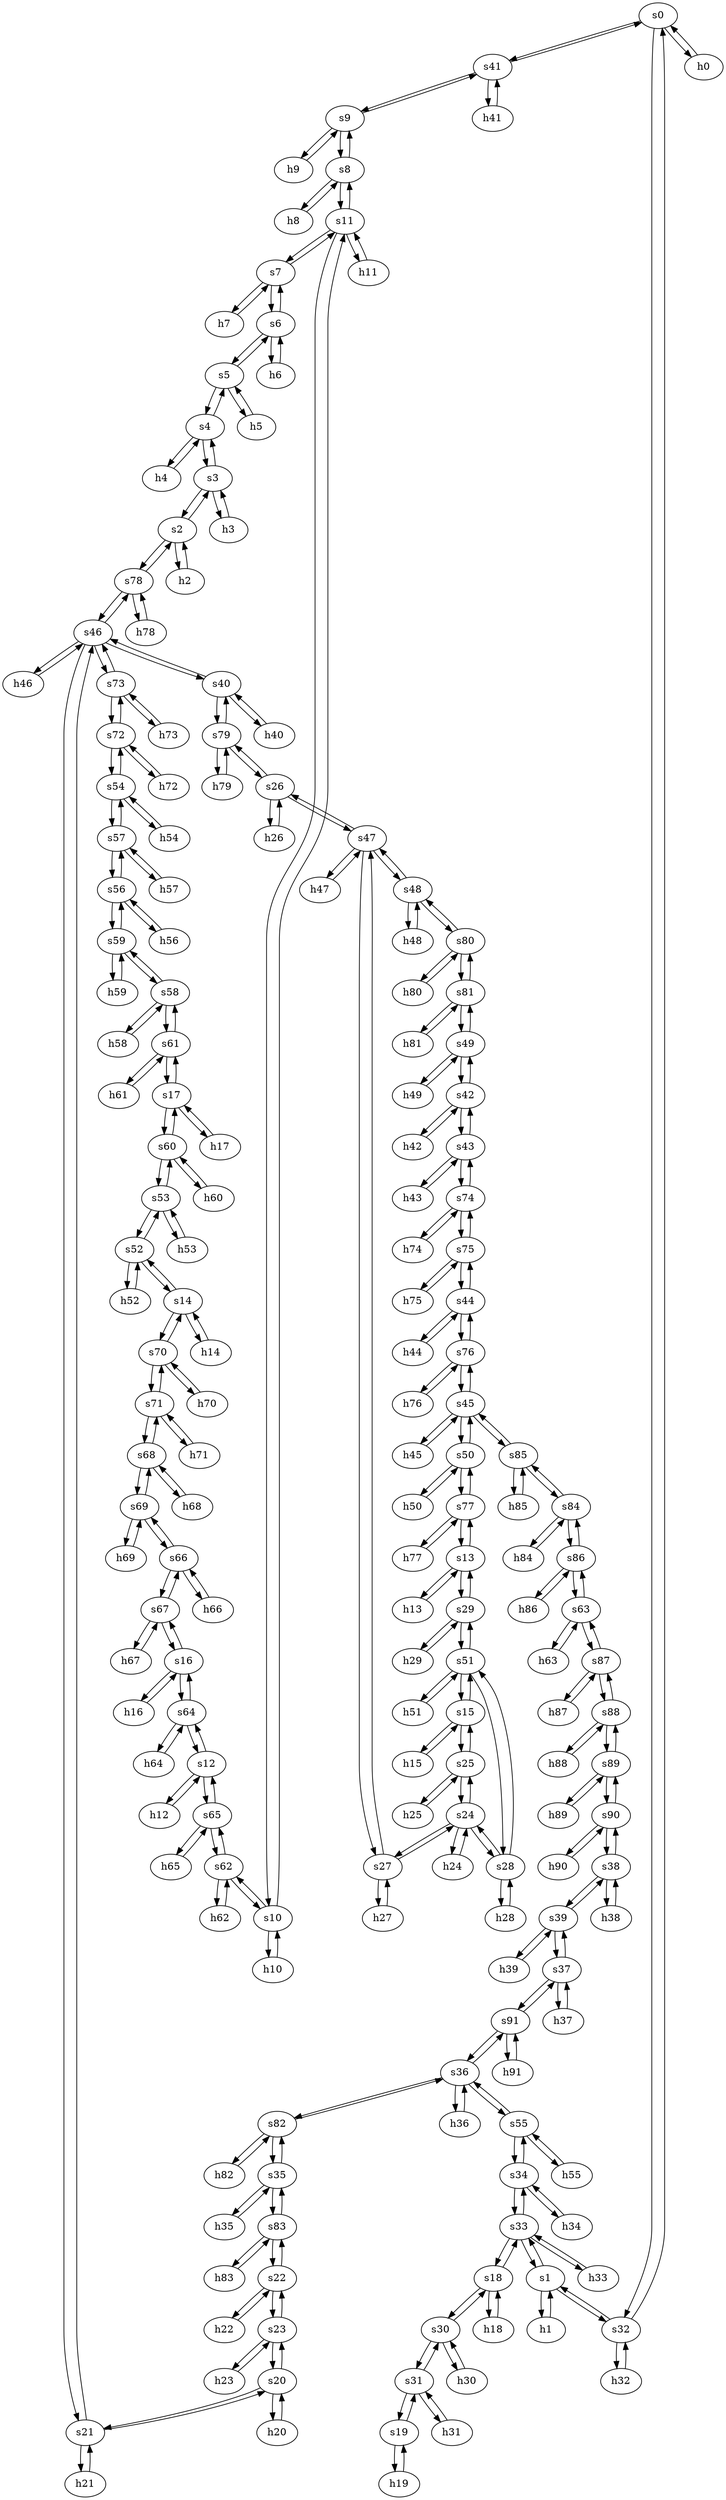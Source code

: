 strict digraph Viatel {
	s0	 [id=0,
		type=switch];
	s41	 [id=41,
		type=switch];
	s0 -> s41	 [capacity="1Gbps",
		cost=1,
		dst_port=2,
		src_port=3];
	s32	 [id=32,
		type=switch];
	s0 -> s32	 [capacity="1Gbps",
		cost=1,
		dst_port=2,
		src_port=2];
	h0	 [ip="111.0.0.0",
		mac="00:00:00:00:0:0",
		type=host];
	s0 -> h0	 [capacity="1Gbps",
		cost=1,
		dst_port=1,
		src_port=1];
	s7	 [id=7,
		type=switch];
	h7	 [ip="111.0.7.7",
		mac="00:00:00:00:7:7",
		type=host];
	s7 -> h7	 [capacity="1Gbps",
		cost=1,
		dst_port=1,
		src_port=1];
	s11	 [id=11,
		type=switch];
	s7 -> s11	 [capacity="1Gbps",
		cost=1,
		dst_port=2,
		src_port=3];
	s6	 [id=6,
		type=switch];
	s7 -> s6	 [capacity="1Gbps",
		cost=1,
		dst_port=3,
		src_port=2];
	h20	 [ip="111.0.20.20",
		mac="00:00:00:00:20:20",
		type=host];
	s20	 [id=20,
		type=switch];
	h20 -> s20	 [capacity="1Gbps",
		cost=1,
		dst_port=1,
		src_port=1];
	h47	 [ip="111.0.47.47",
		mac="00:00:00:00:47:47",
		type=host];
	s47	 [id=47,
		type=switch];
	h47 -> s47	 [capacity="1Gbps",
		cost=1,
		dst_port=1,
		src_port=1];
	h46	 [ip="111.0.46.46",
		mac="00:00:00:00:46:46",
		type=host];
	s46	 [id=46,
		type=switch];
	h46 -> s46	 [capacity="1Gbps",
		cost=1,
		dst_port=1,
		src_port=1];
	h45	 [ip="111.0.45.45",
		mac="00:00:00:00:45:45",
		type=host];
	s45	 [id=45,
		type=switch];
	h45 -> s45	 [capacity="1Gbps",
		cost=1,
		dst_port=1,
		src_port=1];
	h44	 [ip="111.0.44.44",
		mac="00:00:00:00:44:44",
		type=host];
	s44	 [id=44,
		type=switch];
	h44 -> s44	 [capacity="1Gbps",
		cost=1,
		dst_port=1,
		src_port=1];
	h43	 [ip="111.0.43.43",
		mac="00:00:00:00:43:43",
		type=host];
	s43	 [id=43,
		type=switch];
	h43 -> s43	 [capacity="1Gbps",
		cost=1,
		dst_port=1,
		src_port=1];
	s5	 [id=5,
		type=switch];
	s5 -> s6	 [capacity="1Gbps",
		cost=1,
		dst_port=2,
		src_port=3];
	s4	 [id=4,
		type=switch];
	s5 -> s4	 [capacity="1Gbps",
		cost=1,
		dst_port=3,
		src_port=2];
	h5	 [ip="111.0.5.5",
		mac="00:00:00:00:5:5",
		type=host];
	s5 -> h5	 [capacity="1Gbps",
		cost=1,
		dst_port=1,
		src_port=1];
	h41	 [ip="111.0.41.41",
		mac="00:00:00:00:41:41",
		type=host];
	h41 -> s41	 [capacity="1Gbps",
		cost=1,
		dst_port=1,
		src_port=1];
	h40	 [ip="111.0.40.40",
		mac="00:00:00:00:40:40",
		type=host];
	s40	 [id=40,
		type=switch];
	h40 -> s40	 [capacity="1Gbps",
		cost=1,
		dst_port=1,
		src_port=1];
	s4 -> s5	 [capacity="1Gbps",
		cost=1,
		dst_port=2,
		src_port=3];
	h4	 [ip="111.0.4.4",
		mac="00:00:00:00:4:4",
		type=host];
	s4 -> h4	 [capacity="1Gbps",
		cost=1,
		dst_port=1,
		src_port=1];
	s3	 [id=3,
		type=switch];
	s4 -> s3	 [capacity="1Gbps",
		cost=1,
		dst_port=3,
		src_port=2];
	h49	 [ip="111.0.49.49",
		mac="00:00:00:00:49:49",
		type=host];
	s49	 [id=49,
		type=switch];
	h49 -> s49	 [capacity="1Gbps",
		cost=1,
		dst_port=1,
		src_port=1];
	h48	 [ip="111.0.48.48",
		mac="00:00:00:00:48:48",
		type=host];
	s48	 [id=48,
		type=switch];
	h48 -> s48	 [capacity="1Gbps",
		cost=1,
		dst_port=1,
		src_port=1];
	s57	 [id=57,
		type=switch];
	s54	 [id=54,
		type=switch];
	s57 -> s54	 [capacity="1Gbps",
		cost=1,
		dst_port=3,
		src_port=2];
	s56	 [id=56,
		type=switch];
	s57 -> s56	 [capacity="1Gbps",
		cost=1,
		dst_port=2,
		src_port=3];
	h57	 [ip="111.0.57.57",
		mac="00:00:00:00:57:57",
		type=host];
	s57 -> h57	 [capacity="1Gbps",
		cost=1,
		dst_port=1,
		src_port=1];
	s59	 [id=59,
		type=switch];
	s56 -> s59	 [capacity="1Gbps",
		cost=1,
		dst_port=2,
		src_port=3];
	s56 -> s57	 [capacity="1Gbps",
		cost=1,
		dst_port=3,
		src_port=2];
	h56	 [ip="111.0.56.56",
		mac="00:00:00:00:56:56",
		type=host];
	s56 -> h56	 [capacity="1Gbps",
		cost=1,
		dst_port=1,
		src_port=1];
	s55	 [id=55,
		type=switch];
	s34	 [id=34,
		type=switch];
	s55 -> s34	 [capacity="1Gbps",
		cost=1,
		dst_port=3,
		src_port=2];
	h55	 [ip="111.0.55.55",
		mac="00:00:00:00:55:55",
		type=host];
	s55 -> h55	 [capacity="1Gbps",
		cost=1,
		dst_port=1,
		src_port=1];
	s36	 [id=36,
		type=switch];
	s55 -> s36	 [capacity="1Gbps",
		cost=1,
		dst_port=4,
		src_port=3];
	s72	 [id=72,
		type=switch];
	s54 -> s72	 [capacity="1Gbps",
		cost=1,
		dst_port=2,
		src_port=2];
	s54 -> s57	 [capacity="1Gbps",
		cost=1,
		dst_port=2,
		src_port=3];
	h54	 [ip="111.0.54.54",
		mac="00:00:00:00:54:54",
		type=host];
	s54 -> h54	 [capacity="1Gbps",
		cost=1,
		dst_port=1,
		src_port=1];
	s53	 [id=53,
		type=switch];
	s60	 [id=60,
		type=switch];
	s53 -> s60	 [capacity="1Gbps",
		cost=1,
		dst_port=3,
		src_port=3];
	s52	 [id=52,
		type=switch];
	s53 -> s52	 [capacity="1Gbps",
		cost=1,
		dst_port=3,
		src_port=2];
	h53	 [ip="111.0.53.53",
		mac="00:00:00:00:53:53",
		type=host];
	s53 -> h53	 [capacity="1Gbps",
		cost=1,
		dst_port=1,
		src_port=1];
	s52 -> s53	 [capacity="1Gbps",
		cost=1,
		dst_port=2,
		src_port=3];
	h52	 [ip="111.0.52.52",
		mac="00:00:00:00:52:52",
		type=host];
	s52 -> h52	 [capacity="1Gbps",
		cost=1,
		dst_port=1,
		src_port=1];
	s14	 [id=14,
		type=switch];
	s52 -> s14	 [capacity="1Gbps",
		cost=1,
		dst_port=2,
		src_port=2];
	s51	 [id=51,
		type=switch];
	s29	 [id=29,
		type=switch];
	s51 -> s29	 [capacity="1Gbps",
		cost=1,
		dst_port=3,
		src_port=4];
	s15	 [id=15,
		type=switch];
	s51 -> s15	 [capacity="1Gbps",
		cost=1,
		dst_port=3,
		src_port=2];
	s28	 [id=28,
		type=switch];
	s51 -> s28	 [capacity="1Gbps",
		cost=1,
		dst_port=3,
		src_port=3];
	h51	 [ip="111.0.51.51",
		mac="00:00:00:00:51:51",
		type=host];
	s51 -> h51	 [capacity="1Gbps",
		cost=1,
		dst_port=1,
		src_port=1];
	s50	 [id=50,
		type=switch];
	s50 -> s45	 [capacity="1Gbps",
		cost=1,
		dst_port=2,
		src_port=2];
	s77	 [id=77,
		type=switch];
	s50 -> s77	 [capacity="1Gbps",
		cost=1,
		dst_port=3,
		src_port=3];
	h50	 [ip="111.0.50.50",
		mac="00:00:00:00:50:50",
		type=host];
	s50 -> h50	 [capacity="1Gbps",
		cost=1,
		dst_port=1,
		src_port=1];
	h59	 [ip="111.0.59.59",
		mac="00:00:00:00:59:59",
		type=host];
	s59 -> h59	 [capacity="1Gbps",
		cost=1,
		dst_port=1,
		src_port=1];
	s58	 [id=58,
		type=switch];
	s59 -> s58	 [capacity="1Gbps",
		cost=1,
		dst_port=2,
		src_port=3];
	s59 -> s56	 [capacity="1Gbps",
		cost=1,
		dst_port=3,
		src_port=2];
	h58	 [ip="111.0.58.58",
		mac="00:00:00:00:58:58",
		type=host];
	s58 -> h58	 [capacity="1Gbps",
		cost=1,
		dst_port=1,
		src_port=1];
	s58 -> s59	 [capacity="1Gbps",
		cost=1,
		dst_port=3,
		src_port=2];
	s61	 [id=61,
		type=switch];
	s58 -> s61	 [capacity="1Gbps",
		cost=1,
		dst_port=3,
		src_port=3];
	h54 -> s54	 [capacity="1Gbps",
		cost=1,
		dst_port=1,
		src_port=1];
	h55 -> s55	 [capacity="1Gbps",
		cost=1,
		dst_port=1,
		src_port=1];
	h56 -> s56	 [capacity="1Gbps",
		cost=1,
		dst_port=1,
		src_port=1];
	h57 -> s57	 [capacity="1Gbps",
		cost=1,
		dst_port=1,
		src_port=1];
	h50 -> s50	 [capacity="1Gbps",
		cost=1,
		dst_port=1,
		src_port=1];
	h51 -> s51	 [capacity="1Gbps",
		cost=1,
		dst_port=1,
		src_port=1];
	h52 -> s52	 [capacity="1Gbps",
		cost=1,
		dst_port=1,
		src_port=1];
	h53 -> s53	 [capacity="1Gbps",
		cost=1,
		dst_port=1,
		src_port=1];
	h58 -> s58	 [capacity="1Gbps",
		cost=1,
		dst_port=1,
		src_port=1];
	h59 -> s59	 [capacity="1Gbps",
		cost=1,
		dst_port=1,
		src_port=1];
	s44 -> h44	 [capacity="1Gbps",
		cost=1,
		dst_port=1,
		src_port=1];
	s75	 [id=75,
		type=switch];
	s44 -> s75	 [capacity="1Gbps",
		cost=1,
		dst_port=2,
		src_port=2];
	s76	 [id=76,
		type=switch];
	s44 -> s76	 [capacity="1Gbps",
		cost=1,
		dst_port=2,
		src_port=3];
	h24	 [ip="111.0.24.24",
		mac="00:00:00:00:24:24",
		type=host];
	s24	 [id=24,
		type=switch];
	h24 -> s24	 [capacity="1Gbps",
		cost=1,
		dst_port=1,
		src_port=1];
	s46 -> h46	 [capacity="1Gbps",
		cost=1,
		dst_port=1,
		src_port=1];
	s73	 [id=73,
		type=switch];
	s46 -> s73	 [capacity="1Gbps",
		cost=1,
		dst_port=2,
		src_port=4];
	s46 -> s40	 [capacity="1Gbps",
		cost=1,
		dst_port=2,
		src_port=3];
	s21	 [id=21,
		type=switch];
	s46 -> s21	 [capacity="1Gbps",
		cost=1,
		dst_port=3,
		src_port=2];
	s78	 [id=78,
		type=switch];
	s46 -> s78	 [capacity="1Gbps",
		cost=1,
		dst_port=3,
		src_port=5];
	s27	 [id=27,
		type=switch];
	s47 -> s27	 [capacity="1Gbps",
		cost=1,
		dst_port=3,
		src_port=3];
	s26	 [id=26,
		type=switch];
	s47 -> s26	 [capacity="1Gbps",
		cost=1,
		dst_port=3,
		src_port=2];
	s47 -> h47	 [capacity="1Gbps",
		cost=1,
		dst_port=1,
		src_port=1];
	s47 -> s48	 [capacity="1Gbps",
		cost=1,
		dst_port=2,
		src_port=4];
	s40 -> h40	 [capacity="1Gbps",
		cost=1,
		dst_port=1,
		src_port=1];
	s79	 [id=79,
		type=switch];
	s40 -> s79	 [capacity="1Gbps",
		cost=1,
		dst_port=3,
		src_port=3];
	s40 -> s46	 [capacity="1Gbps",
		cost=1,
		dst_port=3,
		src_port=2];
	s41 -> s0	 [capacity="1Gbps",
		cost=1,
		dst_port=3,
		src_port=2];
	s41 -> h41	 [capacity="1Gbps",
		cost=1,
		dst_port=1,
		src_port=1];
	s9	 [id=9,
		type=switch];
	s41 -> s9	 [capacity="1Gbps",
		cost=1,
		dst_port=3,
		src_port=3];
	s42	 [id=42,
		type=switch];
	s42 -> s49	 [capacity="1Gbps",
		cost=1,
		dst_port=2,
		src_port=2];
	s42 -> s43	 [capacity="1Gbps",
		cost=1,
		dst_port=2,
		src_port=3];
	h42	 [ip="111.0.42.42",
		mac="00:00:00:00:42:42",
		type=host];
	s42 -> h42	 [capacity="1Gbps",
		cost=1,
		dst_port=1,
		src_port=1];
	s43 -> h43	 [capacity="1Gbps",
		cost=1,
		dst_port=1,
		src_port=1];
	s43 -> s42	 [capacity="1Gbps",
		cost=1,
		dst_port=3,
		src_port=2];
	s74	 [id=74,
		type=switch];
	s43 -> s74	 [capacity="1Gbps",
		cost=1,
		dst_port=2,
		src_port=3];
	s48 -> s47	 [capacity="1Gbps",
		cost=1,
		dst_port=4,
		src_port=2];
	s48 -> h48	 [capacity="1Gbps",
		cost=1,
		dst_port=1,
		src_port=1];
	s80	 [id=80,
		type=switch];
	s48 -> s80	 [capacity="1Gbps",
		cost=1,
		dst_port=2,
		src_port=3];
	s49 -> h49	 [capacity="1Gbps",
		cost=1,
		dst_port=1,
		src_port=1];
	s81	 [id=81,
		type=switch];
	s49 -> s81	 [capacity="1Gbps",
		cost=1,
		dst_port=2,
		src_port=3];
	s49 -> s42	 [capacity="1Gbps",
		cost=1,
		dst_port=2,
		src_port=2];
	h42 -> s42	 [capacity="1Gbps",
		cost=1,
		dst_port=1,
		src_port=1];
	h69	 [ip="111.0.69.69",
		mac="00:00:00:00:69:69",
		type=host];
	s69	 [id=69,
		type=switch];
	h69 -> s69	 [capacity="1Gbps",
		cost=1,
		dst_port=1,
		src_port=1];
	h68	 [ip="111.0.68.68",
		mac="00:00:00:00:68:68",
		type=host];
	s68	 [id=68,
		type=switch];
	h68 -> s68	 [capacity="1Gbps",
		cost=1,
		dst_port=1,
		src_port=1];
	h61	 [ip="111.0.61.61",
		mac="00:00:00:00:61:61",
		type=host];
	h61 -> s61	 [capacity="1Gbps",
		cost=1,
		dst_port=1,
		src_port=1];
	h60	 [ip="111.0.60.60",
		mac="00:00:00:00:60:60",
		type=host];
	h60 -> s60	 [capacity="1Gbps",
		cost=1,
		dst_port=1,
		src_port=1];
	h63	 [ip="111.0.63.63",
		mac="00:00:00:00:63:63",
		type=host];
	s63	 [id=63,
		type=switch];
	h63 -> s63	 [capacity="1Gbps",
		cost=1,
		dst_port=1,
		src_port=1];
	h62	 [ip="111.0.62.62",
		mac="00:00:00:00:62:62",
		type=host];
	s62	 [id=62,
		type=switch];
	h62 -> s62	 [capacity="1Gbps",
		cost=1,
		dst_port=1,
		src_port=1];
	h65	 [ip="111.0.65.65",
		mac="00:00:00:00:65:65",
		type=host];
	s65	 [id=65,
		type=switch];
	h65 -> s65	 [capacity="1Gbps",
		cost=1,
		dst_port=1,
		src_port=1];
	h64	 [ip="111.0.64.64",
		mac="00:00:00:00:64:64",
		type=host];
	s64	 [id=64,
		type=switch];
	h64 -> s64	 [capacity="1Gbps",
		cost=1,
		dst_port=1,
		src_port=1];
	h67	 [ip="111.0.67.67",
		mac="00:00:00:00:67:67",
		type=host];
	s67	 [id=67,
		type=switch];
	h67 -> s67	 [capacity="1Gbps",
		cost=1,
		dst_port=1,
		src_port=1];
	h66	 [ip="111.0.66.66",
		mac="00:00:00:00:66:66",
		type=host];
	s66	 [id=66,
		type=switch];
	h66 -> s66	 [capacity="1Gbps",
		cost=1,
		dst_port=1,
		src_port=1];
	s45 -> h45	 [capacity="1Gbps",
		cost=1,
		dst_port=1,
		src_port=1];
	s85	 [id=85,
		type=switch];
	s45 -> s85	 [capacity="1Gbps",
		cost=1,
		dst_port=2,
		src_port=4];
	s45 -> s76	 [capacity="1Gbps",
		cost=1,
		dst_port=3,
		src_port=3];
	s45 -> s50	 [capacity="1Gbps",
		cost=1,
		dst_port=2,
		src_port=2];
	s79 -> s26	 [capacity="1Gbps",
		cost=1,
		dst_port=2,
		src_port=2];
	s79 -> s40	 [capacity="1Gbps",
		cost=1,
		dst_port=3,
		src_port=3];
	h79	 [ip="111.0.79.79",
		mac="00:00:00:00:79:79",
		type=host];
	s79 -> h79	 [capacity="1Gbps",
		cost=1,
		dst_port=1,
		src_port=1];
	s2	 [id=2,
		type=switch];
	s78 -> s2	 [capacity="1Gbps",
		cost=1,
		dst_port=3,
		src_port=2];
	h78	 [ip="111.0.78.78",
		mac="00:00:00:00:78:78",
		type=host];
	s78 -> h78	 [capacity="1Gbps",
		cost=1,
		dst_port=1,
		src_port=1];
	s78 -> s46	 [capacity="1Gbps",
		cost=1,
		dst_port=5,
		src_port=3];
	s71	 [id=71,
		type=switch];
	s70	 [id=70,
		type=switch];
	s71 -> s70	 [capacity="1Gbps",
		cost=1,
		dst_port=3,
		src_port=3];
	s71 -> s68	 [capacity="1Gbps",
		cost=1,
		dst_port=3,
		src_port=2];
	h71	 [ip="111.0.71.71",
		mac="00:00:00:00:71:71",
		type=host];
	s71 -> h71	 [capacity="1Gbps",
		cost=1,
		dst_port=1,
		src_port=1];
	s70 -> s71	 [capacity="1Gbps",
		cost=1,
		dst_port=3,
		src_port=3];
	h70	 [ip="111.0.70.70",
		mac="00:00:00:00:70:70",
		type=host];
	s70 -> h70	 [capacity="1Gbps",
		cost=1,
		dst_port=1,
		src_port=1];
	s70 -> s14	 [capacity="1Gbps",
		cost=1,
		dst_port=3,
		src_port=2];
	s73 -> s72	 [capacity="1Gbps",
		cost=1,
		dst_port=3,
		src_port=3];
	s73 -> s46	 [capacity="1Gbps",
		cost=1,
		dst_port=4,
		src_port=2];
	h73	 [ip="111.0.73.73",
		mac="00:00:00:00:73:73",
		type=host];
	s73 -> h73	 [capacity="1Gbps",
		cost=1,
		dst_port=1,
		src_port=1];
	s72 -> s73	 [capacity="1Gbps",
		cost=1,
		dst_port=3,
		src_port=3];
	s72 -> s54	 [capacity="1Gbps",
		cost=1,
		dst_port=2,
		src_port=2];
	h72	 [ip="111.0.72.72",
		mac="00:00:00:00:72:72",
		type=host];
	s72 -> h72	 [capacity="1Gbps",
		cost=1,
		dst_port=1,
		src_port=1];
	s75 -> s44	 [capacity="1Gbps",
		cost=1,
		dst_port=2,
		src_port=2];
	h75	 [ip="111.0.75.75",
		mac="00:00:00:00:75:75",
		type=host];
	s75 -> h75	 [capacity="1Gbps",
		cost=1,
		dst_port=1,
		src_port=1];
	s75 -> s74	 [capacity="1Gbps",
		cost=1,
		dst_port=3,
		src_port=3];
	s74 -> s75	 [capacity="1Gbps",
		cost=1,
		dst_port=3,
		src_port=3];
	s74 -> s43	 [capacity="1Gbps",
		cost=1,
		dst_port=3,
		src_port=2];
	h74	 [ip="111.0.74.74",
		mac="00:00:00:00:74:74",
		type=host];
	s74 -> h74	 [capacity="1Gbps",
		cost=1,
		dst_port=1,
		src_port=1];
	h77	 [ip="111.0.77.77",
		mac="00:00:00:00:77:77",
		type=host];
	s77 -> h77	 [capacity="1Gbps",
		cost=1,
		dst_port=1,
		src_port=1];
	s13	 [id=13,
		type=switch];
	s77 -> s13	 [capacity="1Gbps",
		cost=1,
		dst_port=3,
		src_port=2];
	s77 -> s50	 [capacity="1Gbps",
		cost=1,
		dst_port=3,
		src_port=3];
	h76	 [ip="111.0.76.76",
		mac="00:00:00:00:76:76",
		type=host];
	s76 -> h76	 [capacity="1Gbps",
		cost=1,
		dst_port=1,
		src_port=1];
	s76 -> s44	 [capacity="1Gbps",
		cost=1,
		dst_port=3,
		src_port=2];
	s76 -> s45	 [capacity="1Gbps",
		cost=1,
		dst_port=3,
		src_port=3];
	s19	 [id=19,
		type=switch];
	h19	 [ip="111.0.19.19",
		mac="00:00:00:00:19:19",
		type=host];
	s19 -> h19	 [capacity="1Gbps",
		cost=1,
		dst_port=1,
		src_port=1];
	s31	 [id=31,
		type=switch];
	s19 -> s31	 [capacity="1Gbps",
		cost=1,
		dst_port=2,
		src_port=2];
	s18	 [id=18,
		type=switch];
	s33	 [id=33,
		type=switch];
	s18 -> s33	 [capacity="1Gbps",
		cost=1,
		dst_port=3,
		src_port=2];
	h18	 [ip="111.0.18.18",
		mac="00:00:00:00:18:18",
		type=host];
	s18 -> h18	 [capacity="1Gbps",
		cost=1,
		dst_port=1,
		src_port=1];
	s30	 [id=30,
		type=switch];
	s18 -> s30	 [capacity="1Gbps",
		cost=1,
		dst_port=2,
		src_port=3];
	h13	 [ip="111.0.13.13",
		mac="00:00:00:00:13:13",
		type=host];
	s13 -> h13	 [capacity="1Gbps",
		cost=1,
		dst_port=1,
		src_port=1];
	s13 -> s29	 [capacity="1Gbps",
		cost=1,
		dst_port=2,
		src_port=2];
	s13 -> s77	 [capacity="1Gbps",
		cost=1,
		dst_port=2,
		src_port=3];
	s12	 [id=12,
		type=switch];
	s12 -> s64	 [capacity="1Gbps",
		cost=1,
		dst_port=2,
		src_port=2];
	h12	 [ip="111.0.12.12",
		mac="00:00:00:00:12:12",
		type=host];
	s12 -> h12	 [capacity="1Gbps",
		cost=1,
		dst_port=1,
		src_port=1];
	s12 -> s65	 [capacity="1Gbps",
		cost=1,
		dst_port=2,
		src_port=3];
	s10	 [id=10,
		type=switch];
	s11 -> s10	 [capacity="1Gbps",
		cost=1,
		dst_port=2,
		src_port=4];
	s11 -> s7	 [capacity="1Gbps",
		cost=1,
		dst_port=3,
		src_port=2];
	s8	 [id=8,
		type=switch];
	s11 -> s8	 [capacity="1Gbps",
		cost=1,
		dst_port=3,
		src_port=3];
	h11	 [ip="111.0.11.11",
		mac="00:00:00:00:11:11",
		type=host];
	s11 -> h11	 [capacity="1Gbps",
		cost=1,
		dst_port=1,
		src_port=1];
	s10 -> s62	 [capacity="1Gbps",
		cost=1,
		dst_port=2,
		src_port=3];
	s10 -> s11	 [capacity="1Gbps",
		cost=1,
		dst_port=4,
		src_port=2];
	h10	 [ip="111.0.10.10",
		mac="00:00:00:00:10:10",
		type=host];
	s10 -> h10	 [capacity="1Gbps",
		cost=1,
		dst_port=1,
		src_port=1];
	s17	 [id=17,
		type=switch];
	s17 -> s60	 [capacity="1Gbps",
		cost=1,
		dst_port=2,
		src_port=2];
	h17	 [ip="111.0.17.17",
		mac="00:00:00:00:17:17",
		type=host];
	s17 -> h17	 [capacity="1Gbps",
		cost=1,
		dst_port=1,
		src_port=1];
	s17 -> s61	 [capacity="1Gbps",
		cost=1,
		dst_port=2,
		src_port=3];
	s16	 [id=16,
		type=switch];
	s16 -> s64	 [capacity="1Gbps",
		cost=1,
		dst_port=3,
		src_port=2];
	s16 -> s67	 [capacity="1Gbps",
		cost=1,
		dst_port=2,
		src_port=3];
	h16	 [ip="111.0.16.16",
		mac="00:00:00:00:16:16",
		type=host];
	s16 -> h16	 [capacity="1Gbps",
		cost=1,
		dst_port=1,
		src_port=1];
	s25	 [id=25,
		type=switch];
	s15 -> s25	 [capacity="1Gbps",
		cost=1,
		dst_port=2,
		src_port=2];
	h15	 [ip="111.0.15.15",
		mac="00:00:00:00:15:15",
		type=host];
	s15 -> h15	 [capacity="1Gbps",
		cost=1,
		dst_port=1,
		src_port=1];
	s15 -> s51	 [capacity="1Gbps",
		cost=1,
		dst_port=2,
		src_port=3];
	s14 -> s52	 [capacity="1Gbps",
		cost=1,
		dst_port=2,
		src_port=2];
	s14 -> s70	 [capacity="1Gbps",
		cost=1,
		dst_port=2,
		src_port=3];
	h14	 [ip="111.0.14.14",
		mac="00:00:00:00:14:14",
		type=host];
	s14 -> h14	 [capacity="1Gbps",
		cost=1,
		dst_port=1,
		src_port=1];
	s91	 [id=91,
		type=switch];
	h91	 [ip="111.0.91.91",
		mac="00:00:00:00:91:91",
		type=host];
	s91 -> h91	 [capacity="1Gbps",
		cost=1,
		dst_port=1,
		src_port=1];
	s37	 [id=37,
		type=switch];
	s91 -> s37	 [capacity="1Gbps",
		cost=1,
		dst_port=2,
		src_port=3];
	s91 -> s36	 [capacity="1Gbps",
		cost=1,
		dst_port=3,
		src_port=2];
	s90	 [id=90,
		type=switch];
	s38	 [id=38,
		type=switch];
	s90 -> s38	 [capacity="1Gbps",
		cost=1,
		dst_port=2,
		src_port=2];
	h90	 [ip="111.0.90.90",
		mac="00:00:00:00:90:90",
		type=host];
	s90 -> h90	 [capacity="1Gbps",
		cost=1,
		dst_port=1,
		src_port=1];
	s89	 [id=89,
		type=switch];
	s90 -> s89	 [capacity="1Gbps",
		cost=1,
		dst_port=3,
		src_port=3];
	h78 -> s78	 [capacity="1Gbps",
		cost=1,
		dst_port=1,
		src_port=1];
	h79 -> s79	 [capacity="1Gbps",
		cost=1,
		dst_port=1,
		src_port=1];
	h76 -> s76	 [capacity="1Gbps",
		cost=1,
		dst_port=1,
		src_port=1];
	h77 -> s77	 [capacity="1Gbps",
		cost=1,
		dst_port=1,
		src_port=1];
	h74 -> s74	 [capacity="1Gbps",
		cost=1,
		dst_port=1,
		src_port=1];
	h75 -> s75	 [capacity="1Gbps",
		cost=1,
		dst_port=1,
		src_port=1];
	h72 -> s72	 [capacity="1Gbps",
		cost=1,
		dst_port=1,
		src_port=1];
	h73 -> s73	 [capacity="1Gbps",
		cost=1,
		dst_port=1,
		src_port=1];
	h70 -> s70	 [capacity="1Gbps",
		cost=1,
		dst_port=1,
		src_port=1];
	h71 -> s71	 [capacity="1Gbps",
		cost=1,
		dst_port=1,
		src_port=1];
	s68 -> s69	 [capacity="1Gbps",
		cost=1,
		dst_port=3,
		src_port=2];
	s68 -> s71	 [capacity="1Gbps",
		cost=1,
		dst_port=2,
		src_port=3];
	s68 -> h68	 [capacity="1Gbps",
		cost=1,
		dst_port=1,
		src_port=1];
	s69 -> s66	 [capacity="1Gbps",
		cost=1,
		dst_port=3,
		src_port=2];
	s69 -> s68	 [capacity="1Gbps",
		cost=1,
		dst_port=2,
		src_port=3];
	s69 -> h69	 [capacity="1Gbps",
		cost=1,
		dst_port=1,
		src_port=1];
	s66 -> s69	 [capacity="1Gbps",
		cost=1,
		dst_port=2,
		src_port=3];
	s66 -> h66	 [capacity="1Gbps",
		cost=1,
		dst_port=1,
		src_port=1];
	s66 -> s67	 [capacity="1Gbps",
		cost=1,
		dst_port=3,
		src_port=2];
	s67 -> s66	 [capacity="1Gbps",
		cost=1,
		dst_port=2,
		src_port=3];
	s67 -> s16	 [capacity="1Gbps",
		cost=1,
		dst_port=3,
		src_port=2];
	s67 -> h67	 [capacity="1Gbps",
		cost=1,
		dst_port=1,
		src_port=1];
	s64 -> s12	 [capacity="1Gbps",
		cost=1,
		dst_port=2,
		src_port=2];
	s64 -> h64	 [capacity="1Gbps",
		cost=1,
		dst_port=1,
		src_port=1];
	s64 -> s16	 [capacity="1Gbps",
		cost=1,
		dst_port=2,
		src_port=3];
	s65 -> s62	 [capacity="1Gbps",
		cost=1,
		dst_port=3,
		src_port=3];
	s65 -> s12	 [capacity="1Gbps",
		cost=1,
		dst_port=3,
		src_port=2];
	s65 -> h65	 [capacity="1Gbps",
		cost=1,
		dst_port=1,
		src_port=1];
	s62 -> s10	 [capacity="1Gbps",
		cost=1,
		dst_port=3,
		src_port=2];
	s62 -> h62	 [capacity="1Gbps",
		cost=1,
		dst_port=1,
		src_port=1];
	s62 -> s65	 [capacity="1Gbps",
		cost=1,
		dst_port=3,
		src_port=3];
	s63 -> h63	 [capacity="1Gbps",
		cost=1,
		dst_port=1,
		src_port=1];
	s86	 [id=86,
		type=switch];
	s63 -> s86	 [capacity="1Gbps",
		cost=1,
		dst_port=2,
		src_port=2];
	s87	 [id=87,
		type=switch];
	s63 -> s87	 [capacity="1Gbps",
		cost=1,
		dst_port=2,
		src_port=3];
	s60 -> s53	 [capacity="1Gbps",
		cost=1,
		dst_port=3,
		src_port=3];
	s60 -> s17	 [capacity="1Gbps",
		cost=1,
		dst_port=2,
		src_port=2];
	s60 -> h60	 [capacity="1Gbps",
		cost=1,
		dst_port=1,
		src_port=1];
	s61 -> h61	 [capacity="1Gbps",
		cost=1,
		dst_port=1,
		src_port=1];
	s61 -> s17	 [capacity="1Gbps",
		cost=1,
		dst_port=3,
		src_port=2];
	s61 -> s58	 [capacity="1Gbps",
		cost=1,
		dst_port=3,
		src_port=3];
	h8	 [ip="111.0.8.8",
		mac="00:00:00:00:8:8",
		type=host];
	h8 -> s8	 [capacity="1Gbps",
		cost=1,
		dst_port=1,
		src_port=1];
	h9	 [ip="111.0.9.9",
		mac="00:00:00:00:9:9",
		type=host];
	h9 -> s9	 [capacity="1Gbps",
		cost=1,
		dst_port=1,
		src_port=1];
	h2	 [ip="111.0.2.2",
		mac="00:00:00:00:2:2",
		type=host];
	h2 -> s2	 [capacity="1Gbps",
		cost=1,
		dst_port=1,
		src_port=1];
	h3	 [ip="111.0.3.3",
		mac="00:00:00:00:3:3",
		type=host];
	h3 -> s3	 [capacity="1Gbps",
		cost=1,
		dst_port=1,
		src_port=1];
	h0 -> s0	 [capacity="1Gbps",
		cost=1,
		dst_port=1,
		src_port=1];
	h1	 [ip="111.0.1.1",
		mac="00:00:00:00:1:1",
		type=host];
	s1	 [id=1,
		type=switch];
	h1 -> s1	 [capacity="1Gbps",
		cost=1,
		dst_port=1,
		src_port=1];
	h6	 [ip="111.0.6.6",
		mac="00:00:00:00:6:6",
		type=host];
	h6 -> s6	 [capacity="1Gbps",
		cost=1,
		dst_port=1,
		src_port=1];
	h7 -> s7	 [capacity="1Gbps",
		cost=1,
		dst_port=1,
		src_port=1];
	h4 -> s4	 [capacity="1Gbps",
		cost=1,
		dst_port=1,
		src_port=1];
	h5 -> s5	 [capacity="1Gbps",
		cost=1,
		dst_port=1,
		src_port=1];
	s80 -> s48	 [capacity="1Gbps",
		cost=1,
		dst_port=3,
		src_port=2];
	s80 -> s81	 [capacity="1Gbps",
		cost=1,
		dst_port=3,
		src_port=3];
	h80	 [ip="111.0.80.80",
		mac="00:00:00:00:80:80",
		type=host];
	s80 -> h80	 [capacity="1Gbps",
		cost=1,
		dst_port=1,
		src_port=1];
	s81 -> s49	 [capacity="1Gbps",
		cost=1,
		dst_port=3,
		src_port=2];
	h81	 [ip="111.0.81.81",
		mac="00:00:00:00:81:81",
		type=host];
	s81 -> h81	 [capacity="1Gbps",
		cost=1,
		dst_port=1,
		src_port=1];
	s81 -> s80	 [capacity="1Gbps",
		cost=1,
		dst_port=3,
		src_port=3];
	s82	 [id=82,
		type=switch];
	s35	 [id=35,
		type=switch];
	s82 -> s35	 [capacity="1Gbps",
		cost=1,
		dst_port=2,
		src_port=2];
	s82 -> s36	 [capacity="1Gbps",
		cost=1,
		dst_port=2,
		src_port=3];
	h82	 [ip="111.0.82.82",
		mac="00:00:00:00:82:82",
		type=host];
	s82 -> h82	 [capacity="1Gbps",
		cost=1,
		dst_port=1,
		src_port=1];
	s83	 [id=83,
		type=switch];
	s22	 [id=22,
		type=switch];
	s83 -> s22	 [capacity="1Gbps",
		cost=1,
		dst_port=2,
		src_port=2];
	s83 -> s35	 [capacity="1Gbps",
		cost=1,
		dst_port=3,
		src_port=3];
	h83	 [ip="111.0.83.83",
		mac="00:00:00:00:83:83",
		type=host];
	s83 -> h83	 [capacity="1Gbps",
		cost=1,
		dst_port=1,
		src_port=1];
	s84	 [id=84,
		type=switch];
	s84 -> s85	 [capacity="1Gbps",
		cost=1,
		dst_port=3,
		src_port=2];
	h84	 [ip="111.0.84.84",
		mac="00:00:00:00:84:84",
		type=host];
	s84 -> h84	 [capacity="1Gbps",
		cost=1,
		dst_port=1,
		src_port=1];
	s84 -> s86	 [capacity="1Gbps",
		cost=1,
		dst_port=3,
		src_port=3];
	s85 -> s84	 [capacity="1Gbps",
		cost=1,
		dst_port=2,
		src_port=3];
	h85	 [ip="111.0.85.85",
		mac="00:00:00:00:85:85",
		type=host];
	s85 -> h85	 [capacity="1Gbps",
		cost=1,
		dst_port=1,
		src_port=1];
	s85 -> s45	 [capacity="1Gbps",
		cost=1,
		dst_port=4,
		src_port=2];
	s86 -> s63	 [capacity="1Gbps",
		cost=1,
		dst_port=2,
		src_port=2];
	s86 -> s84	 [capacity="1Gbps",
		cost=1,
		dst_port=3,
		src_port=3];
	h86	 [ip="111.0.86.86",
		mac="00:00:00:00:86:86",
		type=host];
	s86 -> h86	 [capacity="1Gbps",
		cost=1,
		dst_port=1,
		src_port=1];
	h87	 [ip="111.0.87.87",
		mac="00:00:00:00:87:87",
		type=host];
	s87 -> h87	 [capacity="1Gbps",
		cost=1,
		dst_port=1,
		src_port=1];
	s87 -> s63	 [capacity="1Gbps",
		cost=1,
		dst_port=3,
		src_port=2];
	s88	 [id=88,
		type=switch];
	s87 -> s88	 [capacity="1Gbps",
		cost=1,
		dst_port=2,
		src_port=3];
	h88	 [ip="111.0.88.88",
		mac="00:00:00:00:88:88",
		type=host];
	s88 -> h88	 [capacity="1Gbps",
		cost=1,
		dst_port=1,
		src_port=1];
	s88 -> s89	 [capacity="1Gbps",
		cost=1,
		dst_port=2,
		src_port=3];
	s88 -> s87	 [capacity="1Gbps",
		cost=1,
		dst_port=3,
		src_port=2];
	h89	 [ip="111.0.89.89",
		mac="00:00:00:00:89:89",
		type=host];
	s89 -> h89	 [capacity="1Gbps",
		cost=1,
		dst_port=1,
		src_port=1];
	s89 -> s90	 [capacity="1Gbps",
		cost=1,
		dst_port=3,
		src_port=3];
	s89 -> s88	 [capacity="1Gbps",
		cost=1,
		dst_port=3,
		src_port=2];
	h83 -> s83	 [capacity="1Gbps",
		cost=1,
		dst_port=1,
		src_port=1];
	h82 -> s82	 [capacity="1Gbps",
		cost=1,
		dst_port=1,
		src_port=1];
	h81 -> s81	 [capacity="1Gbps",
		cost=1,
		dst_port=1,
		src_port=1];
	h80 -> s80	 [capacity="1Gbps",
		cost=1,
		dst_port=1,
		src_port=1];
	h87 -> s87	 [capacity="1Gbps",
		cost=1,
		dst_port=1,
		src_port=1];
	h86 -> s86	 [capacity="1Gbps",
		cost=1,
		dst_port=1,
		src_port=1];
	h85 -> s85	 [capacity="1Gbps",
		cost=1,
		dst_port=1,
		src_port=1];
	h84 -> s84	 [capacity="1Gbps",
		cost=1,
		dst_port=1,
		src_port=1];
	h89 -> s89	 [capacity="1Gbps",
		cost=1,
		dst_port=1,
		src_port=1];
	h88 -> s88	 [capacity="1Gbps",
		cost=1,
		dst_port=1,
		src_port=1];
	s39	 [id=39,
		type=switch];
	s39 -> s38	 [capacity="1Gbps",
		cost=1,
		dst_port=3,
		src_port=3];
	h39	 [ip="111.0.39.39",
		mac="00:00:00:00:39:39",
		type=host];
	s39 -> h39	 [capacity="1Gbps",
		cost=1,
		dst_port=1,
		src_port=1];
	s39 -> s37	 [capacity="1Gbps",
		cost=1,
		dst_port=3,
		src_port=2];
	h38	 [ip="111.0.38.38",
		mac="00:00:00:00:38:38",
		type=host];
	s38 -> h38	 [capacity="1Gbps",
		cost=1,
		dst_port=1,
		src_port=1];
	s38 -> s39	 [capacity="1Gbps",
		cost=1,
		dst_port=3,
		src_port=3];
	s38 -> s90	 [capacity="1Gbps",
		cost=1,
		dst_port=2,
		src_port=2];
	s35 -> s83	 [capacity="1Gbps",
		cost=1,
		dst_port=3,
		src_port=3];
	s35 -> s82	 [capacity="1Gbps",
		cost=1,
		dst_port=2,
		src_port=2];
	h35	 [ip="111.0.35.35",
		mac="00:00:00:00:35:35",
		type=host];
	s35 -> h35	 [capacity="1Gbps",
		cost=1,
		dst_port=1,
		src_port=1];
	h34	 [ip="111.0.34.34",
		mac="00:00:00:00:34:34",
		type=host];
	s34 -> h34	 [capacity="1Gbps",
		cost=1,
		dst_port=1,
		src_port=1];
	s34 -> s33	 [capacity="1Gbps",
		cost=1,
		dst_port=4,
		src_port=2];
	s34 -> s55	 [capacity="1Gbps",
		cost=1,
		dst_port=2,
		src_port=3];
	s37 -> s91	 [capacity="1Gbps",
		cost=1,
		dst_port=3,
		src_port=2];
	h37	 [ip="111.0.37.37",
		mac="00:00:00:00:37:37",
		type=host];
	s37 -> h37	 [capacity="1Gbps",
		cost=1,
		dst_port=1,
		src_port=1];
	s37 -> s39	 [capacity="1Gbps",
		cost=1,
		dst_port=2,
		src_port=3];
	s36 -> s91	 [capacity="1Gbps",
		cost=1,
		dst_port=2,
		src_port=3];
	s36 -> s82	 [capacity="1Gbps",
		cost=1,
		dst_port=3,
		src_port=2];
	h36	 [ip="111.0.36.36",
		mac="00:00:00:00:36:36",
		type=host];
	s36 -> h36	 [capacity="1Gbps",
		cost=1,
		dst_port=1,
		src_port=1];
	s36 -> s55	 [capacity="1Gbps",
		cost=1,
		dst_port=3,
		src_port=4];
	s31 -> s19	 [capacity="1Gbps",
		cost=1,
		dst_port=2,
		src_port=2];
	h31	 [ip="111.0.31.31",
		mac="00:00:00:00:31:31",
		type=host];
	s31 -> h31	 [capacity="1Gbps",
		cost=1,
		dst_port=1,
		src_port=1];
	s31 -> s30	 [capacity="1Gbps",
		cost=1,
		dst_port=3,
		src_port=3];
	s30 -> s18	 [capacity="1Gbps",
		cost=1,
		dst_port=3,
		src_port=2];
	h30	 [ip="111.0.30.30",
		mac="00:00:00:00:30:30",
		type=host];
	s30 -> h30	 [capacity="1Gbps",
		cost=1,
		dst_port=1,
		src_port=1];
	s30 -> s31	 [capacity="1Gbps",
		cost=1,
		dst_port=3,
		src_port=3];
	s33 -> s34	 [capacity="1Gbps",
		cost=1,
		dst_port=2,
		src_port=4];
	s33 -> s18	 [capacity="1Gbps",
		cost=1,
		dst_port=2,
		src_port=3];
	h33	 [ip="111.0.33.33",
		mac="00:00:00:00:33:33",
		type=host];
	s33 -> h33	 [capacity="1Gbps",
		cost=1,
		dst_port=1,
		src_port=1];
	s33 -> s1	 [capacity="1Gbps",
		cost=1,
		dst_port=3,
		src_port=2];
	h32	 [ip="111.0.32.32",
		mac="00:00:00:00:32:32",
		type=host];
	s32 -> h32	 [capacity="1Gbps",
		cost=1,
		dst_port=1,
		src_port=1];
	s32 -> s0	 [capacity="1Gbps",
		cost=1,
		dst_port=2,
		src_port=2];
	s32 -> s1	 [capacity="1Gbps",
		cost=1,
		dst_port=2,
		src_port=3];
	h18 -> s18	 [capacity="1Gbps",
		cost=1,
		dst_port=1,
		src_port=1];
	h19 -> s19	 [capacity="1Gbps",
		cost=1,
		dst_port=1,
		src_port=1];
	h10 -> s10	 [capacity="1Gbps",
		cost=1,
		dst_port=1,
		src_port=1];
	h11 -> s11	 [capacity="1Gbps",
		cost=1,
		dst_port=1,
		src_port=1];
	h12 -> s12	 [capacity="1Gbps",
		cost=1,
		dst_port=1,
		src_port=1];
	h13 -> s13	 [capacity="1Gbps",
		cost=1,
		dst_port=1,
		src_port=1];
	h14 -> s14	 [capacity="1Gbps",
		cost=1,
		dst_port=1,
		src_port=1];
	h15 -> s15	 [capacity="1Gbps",
		cost=1,
		dst_port=1,
		src_port=1];
	h16 -> s16	 [capacity="1Gbps",
		cost=1,
		dst_port=1,
		src_port=1];
	h17 -> s17	 [capacity="1Gbps",
		cost=1,
		dst_port=1,
		src_port=1];
	h90 -> s90	 [capacity="1Gbps",
		cost=1,
		dst_port=1,
		src_port=1];
	h91 -> s91	 [capacity="1Gbps",
		cost=1,
		dst_port=1,
		src_port=1];
	s9 -> s41	 [capacity="1Gbps",
		cost=1,
		dst_port=3,
		src_port=3];
	s9 -> h9	 [capacity="1Gbps",
		cost=1,
		dst_port=1,
		src_port=1];
	s9 -> s8	 [capacity="1Gbps",
		cost=1,
		dst_port=2,
		src_port=2];
	s8 -> s11	 [capacity="1Gbps",
		cost=1,
		dst_port=3,
		src_port=3];
	s8 -> s9	 [capacity="1Gbps",
		cost=1,
		dst_port=2,
		src_port=2];
	s8 -> h8	 [capacity="1Gbps",
		cost=1,
		dst_port=1,
		src_port=1];
	h29	 [ip="111.0.29.29",
		mac="00:00:00:00:29:29",
		type=host];
	h29 -> s29	 [capacity="1Gbps",
		cost=1,
		dst_port=1,
		src_port=1];
	h28	 [ip="111.0.28.28",
		mac="00:00:00:00:28:28",
		type=host];
	h28 -> s28	 [capacity="1Gbps",
		cost=1,
		dst_port=1,
		src_port=1];
	s23	 [id=23,
		type=switch];
	s23 -> s22	 [capacity="1Gbps",
		cost=1,
		dst_port=3,
		src_port=3];
	h23	 [ip="111.0.23.23",
		mac="00:00:00:00:23:23",
		type=host];
	s23 -> h23	 [capacity="1Gbps",
		cost=1,
		dst_port=1,
		src_port=1];
	s23 -> s20	 [capacity="1Gbps",
		cost=1,
		dst_port=3,
		src_port=2];
	s3 -> h3	 [capacity="1Gbps",
		cost=1,
		dst_port=1,
		src_port=1];
	s3 -> s2	 [capacity="1Gbps",
		cost=1,
		dst_port=2,
		src_port=2];
	s3 -> s4	 [capacity="1Gbps",
		cost=1,
		dst_port=2,
		src_port=3];
	s2 -> s3	 [capacity="1Gbps",
		cost=1,
		dst_port=2,
		src_port=2];
	s2 -> h2	 [capacity="1Gbps",
		cost=1,
		dst_port=1,
		src_port=1];
	s2 -> s78	 [capacity="1Gbps",
		cost=1,
		dst_port=2,
		src_port=3];
	s1 -> s33	 [capacity="1Gbps",
		cost=1,
		dst_port=2,
		src_port=3];
	s1 -> s32	 [capacity="1Gbps",
		cost=1,
		dst_port=3,
		src_port=2];
	s1 -> h1	 [capacity="1Gbps",
		cost=1,
		dst_port=1,
		src_port=1];
	h26	 [ip="111.0.26.26",
		mac="00:00:00:00:26:26",
		type=host];
	h26 -> s26	 [capacity="1Gbps",
		cost=1,
		dst_port=1,
		src_port=1];
	h21	 [ip="111.0.21.21",
		mac="00:00:00:00:21:21",
		type=host];
	h21 -> s21	 [capacity="1Gbps",
		cost=1,
		dst_port=1,
		src_port=1];
	s6 -> s5	 [capacity="1Gbps",
		cost=1,
		dst_port=3,
		src_port=2];
	s6 -> s7	 [capacity="1Gbps",
		cost=1,
		dst_port=2,
		src_port=3];
	s6 -> h6	 [capacity="1Gbps",
		cost=1,
		dst_port=1,
		src_port=1];
	h23 -> s23	 [capacity="1Gbps",
		cost=1,
		dst_port=1,
		src_port=1];
	h22	 [ip="111.0.22.22",
		mac="00:00:00:00:22:22",
		type=host];
	h22 -> s22	 [capacity="1Gbps",
		cost=1,
		dst_port=1,
		src_port=1];
	h32 -> s32	 [capacity="1Gbps",
		cost=1,
		dst_port=1,
		src_port=1];
	h33 -> s33	 [capacity="1Gbps",
		cost=1,
		dst_port=1,
		src_port=1];
	h30 -> s30	 [capacity="1Gbps",
		cost=1,
		dst_port=1,
		src_port=1];
	h31 -> s31	 [capacity="1Gbps",
		cost=1,
		dst_port=1,
		src_port=1];
	h36 -> s36	 [capacity="1Gbps",
		cost=1,
		dst_port=1,
		src_port=1];
	h37 -> s37	 [capacity="1Gbps",
		cost=1,
		dst_port=1,
		src_port=1];
	h34 -> s34	 [capacity="1Gbps",
		cost=1,
		dst_port=1,
		src_port=1];
	h35 -> s35	 [capacity="1Gbps",
		cost=1,
		dst_port=1,
		src_port=1];
	h38 -> s38	 [capacity="1Gbps",
		cost=1,
		dst_port=1,
		src_port=1];
	h39 -> s39	 [capacity="1Gbps",
		cost=1,
		dst_port=1,
		src_port=1];
	s22 -> s83	 [capacity="1Gbps",
		cost=1,
		dst_port=2,
		src_port=2];
	s22 -> s23	 [capacity="1Gbps",
		cost=1,
		dst_port=3,
		src_port=3];
	s22 -> h22	 [capacity="1Gbps",
		cost=1,
		dst_port=1,
		src_port=1];
	h25	 [ip="111.0.25.25",
		mac="00:00:00:00:25:25",
		type=host];
	h25 -> s25	 [capacity="1Gbps",
		cost=1,
		dst_port=1,
		src_port=1];
	s20 -> h20	 [capacity="1Gbps",
		cost=1,
		dst_port=1,
		src_port=1];
	s20 -> s23	 [capacity="1Gbps",
		cost=1,
		dst_port=2,
		src_port=3];
	s20 -> s21	 [capacity="1Gbps",
		cost=1,
		dst_port=2,
		src_port=2];
	s21 -> h21	 [capacity="1Gbps",
		cost=1,
		dst_port=1,
		src_port=1];
	s21 -> s46	 [capacity="1Gbps",
		cost=1,
		dst_port=2,
		src_port=3];
	s21 -> s20	 [capacity="1Gbps",
		cost=1,
		dst_port=2,
		src_port=2];
	s26 -> s47	 [capacity="1Gbps",
		cost=1,
		dst_port=2,
		src_port=3];
	s26 -> s79	 [capacity="1Gbps",
		cost=1,
		dst_port=2,
		src_port=2];
	s26 -> h26	 [capacity="1Gbps",
		cost=1,
		dst_port=1,
		src_port=1];
	s27 -> s47	 [capacity="1Gbps",
		cost=1,
		dst_port=3,
		src_port=3];
	s27 -> s24	 [capacity="1Gbps",
		cost=1,
		dst_port=3,
		src_port=2];
	h27	 [ip="111.0.27.27",
		mac="00:00:00:00:27:27",
		type=host];
	s27 -> h27	 [capacity="1Gbps",
		cost=1,
		dst_port=1,
		src_port=1];
	s24 -> s27	 [capacity="1Gbps",
		cost=1,
		dst_port=2,
		src_port=3];
	s24 -> s28	 [capacity="1Gbps",
		cost=1,
		dst_port=2,
		src_port=4];
	s24 -> s25	 [capacity="1Gbps",
		cost=1,
		dst_port=3,
		src_port=2];
	s24 -> h24	 [capacity="1Gbps",
		cost=1,
		dst_port=1,
		src_port=1];
	s25 -> s15	 [capacity="1Gbps",
		cost=1,
		dst_port=2,
		src_port=2];
	s25 -> s24	 [capacity="1Gbps",
		cost=1,
		dst_port=2,
		src_port=3];
	s25 -> h25	 [capacity="1Gbps",
		cost=1,
		dst_port=1,
		src_port=1];
	s28 -> s24	 [capacity="1Gbps",
		cost=1,
		dst_port=4,
		src_port=2];
	s28 -> s51	 [capacity="1Gbps",
		cost=1,
		dst_port=3,
		src_port=3];
	s28 -> h28	 [capacity="1Gbps",
		cost=1,
		dst_port=1,
		src_port=1];
	s29 -> h29	 [capacity="1Gbps",
		cost=1,
		dst_port=1,
		src_port=1];
	s29 -> s13	 [capacity="1Gbps",
		cost=1,
		dst_port=2,
		src_port=2];
	s29 -> s51	 [capacity="1Gbps",
		cost=1,
		dst_port=4,
		src_port=3];
	h27 -> s27	 [capacity="1Gbps",
		cost=1,
		dst_port=1,
		src_port=1];
}
